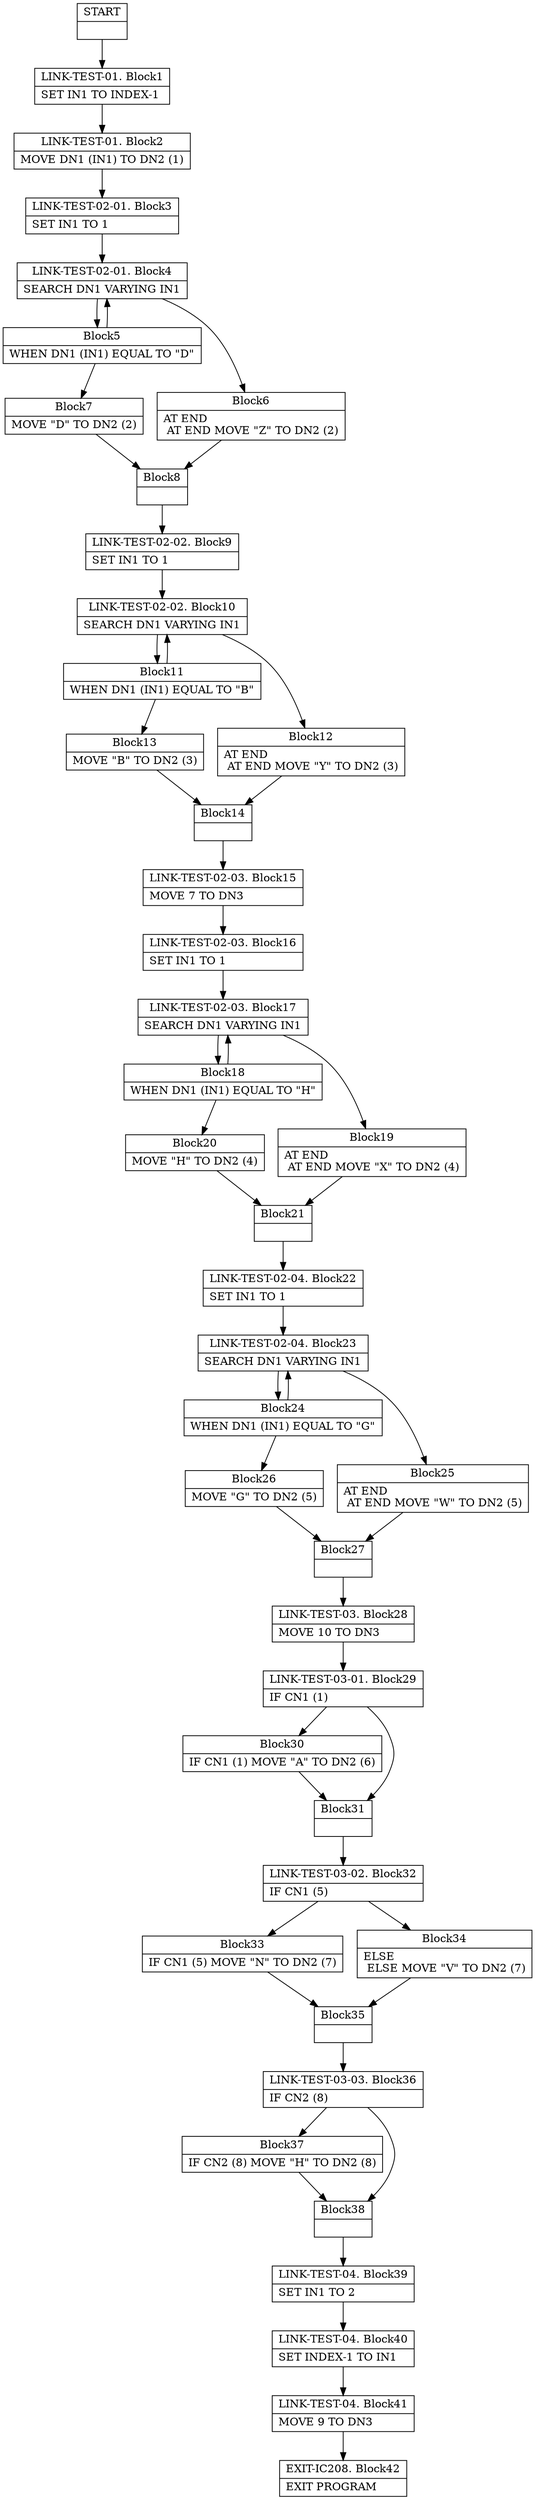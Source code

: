 digraph Cfg {
node [
shape = "record"
]

edge [
arrowtail = "empty"
]
Block0 [
label = "{START|}"
]
Block1 [
label = "{LINK-TEST-01. Block1|    SET IN1 TO INDEX-1\l}"
]
Block2 [
label = "{LINK-TEST-01. Block2|    MOVE DN1 (IN1) TO DN2 (1)\l}"
]
Block3 [
label = "{LINK-TEST-02-01. Block3|    SET IN1 TO 1\l}"
]
Block4 [
label = "{LINK-TEST-02-01. Block4|    SEARCH DN1 VARYING IN1\l}"
]
Block5 [
label = "{Block5|        WHEN DN1 (IN1) EQUAL TO \"D\"\l}"
]
Block7 [
label = "{Block7|            MOVE \"D\" TO DN2 (2)\l}"
]
Block8 [
label = "{Block8|}"
]
Block9 [
label = "{LINK-TEST-02-02. Block9|    SET IN1 TO 1\l}"
]
Block10 [
label = "{LINK-TEST-02-02. Block10|    SEARCH DN1 VARYING IN1\l}"
]
Block11 [
label = "{Block11|        WHEN DN1 (IN1) EQUAL TO \"B\"\l}"
]
Block13 [
label = "{Block13|            MOVE \"B\" TO DN2 (3)\l}"
]
Block14 [
label = "{Block14|}"
]
Block15 [
label = "{LINK-TEST-02-03. Block15|    MOVE 7 TO DN3\l}"
]
Block16 [
label = "{LINK-TEST-02-03. Block16|    SET IN1 TO 1\l}"
]
Block17 [
label = "{LINK-TEST-02-03. Block17|    SEARCH DN1 VARYING IN1\l}"
]
Block18 [
label = "{Block18|        WHEN DN1 (IN1) EQUAL TO \"H\"\l}"
]
Block20 [
label = "{Block20|            MOVE \"H\" TO DN2 (4)\l}"
]
Block21 [
label = "{Block21|}"
]
Block22 [
label = "{LINK-TEST-02-04. Block22|    SET IN1 TO 1\l}"
]
Block23 [
label = "{LINK-TEST-02-04. Block23|    SEARCH DN1 VARYING IN1\l}"
]
Block24 [
label = "{Block24|        WHEN DN1 (IN1) EQUAL TO \"G\"\l}"
]
Block26 [
label = "{Block26|            MOVE \"G\" TO DN2 (5)\l}"
]
Block27 [
label = "{Block27|}"
]
Block28 [
label = "{LINK-TEST-03. Block28|    MOVE 10 TO DN3\l}"
]
Block29 [
label = "{LINK-TEST-03-01. Block29|    IF CN1 (1)\l}"
]
Block30 [
label = "{Block30|    IF CN1 (1)  MOVE \"A\" TO DN2 (6)\l}"
]
Block31 [
label = "{Block31|}"
]
Block32 [
label = "{LINK-TEST-03-02. Block32|    IF CN1 (5)\l}"
]
Block33 [
label = "{Block33|    IF CN1 (5)  MOVE \"N\" TO DN2 (7)\l}"
]
Block35 [
label = "{Block35|}"
]
Block36 [
label = "{LINK-TEST-03-03. Block36|    IF CN2 (8)\l}"
]
Block37 [
label = "{Block37|    IF CN2 (8) MOVE \"H\" TO DN2 (8)\l}"
]
Block38 [
label = "{Block38|}"
]
Block39 [
label = "{LINK-TEST-04. Block39|    SET IN1 TO 2\l}"
]
Block40 [
label = "{LINK-TEST-04. Block40|    SET INDEX-1 TO IN1\l}"
]
Block41 [
label = "{LINK-TEST-04. Block41|    MOVE 9 TO DN3\l}"
]
Block42 [
label = "{EXIT-IC208. Block42|    EXIT PROGRAM\l}"
]
Block34 [
label = "{Block34|        ELSE\l        ELSE MOVE \"V\" TO DN2 (7)\l}"
]
Block25 [
label = "{Block25|        AT END\l        AT END MOVE \"W\" TO DN2 (5)\l}"
]
Block19 [
label = "{Block19|        AT END\l        AT END MOVE \"X\" TO DN2 (4)\l}"
]
Block12 [
label = "{Block12|        AT END\l        AT END MOVE \"Y\" TO DN2 (3)\l}"
]
Block6 [
label = "{Block6|        AT END\l        AT END MOVE \"Z\" TO DN2 (2)\l}"
]
Block0 -> Block1
Block1 -> Block2
Block2 -> Block3
Block3 -> Block4
Block4 -> Block5
Block4 -> Block6
Block5 -> Block7
Block5 -> Block4
Block7 -> Block8
Block8 -> Block9
Block9 -> Block10
Block10 -> Block11
Block10 -> Block12
Block11 -> Block13
Block11 -> Block10
Block13 -> Block14
Block14 -> Block15
Block15 -> Block16
Block16 -> Block17
Block17 -> Block18
Block17 -> Block19
Block18 -> Block20
Block18 -> Block17
Block20 -> Block21
Block21 -> Block22
Block22 -> Block23
Block23 -> Block24
Block23 -> Block25
Block24 -> Block26
Block24 -> Block23
Block26 -> Block27
Block27 -> Block28
Block28 -> Block29
Block29 -> Block30
Block29 -> Block31
Block30 -> Block31
Block31 -> Block32
Block32 -> Block33
Block32 -> Block34
Block33 -> Block35
Block35 -> Block36
Block36 -> Block37
Block36 -> Block38
Block37 -> Block38
Block38 -> Block39
Block39 -> Block40
Block40 -> Block41
Block41 -> Block42
Block34 -> Block35
Block25 -> Block27
Block19 -> Block21
Block12 -> Block14
Block6 -> Block8

}
